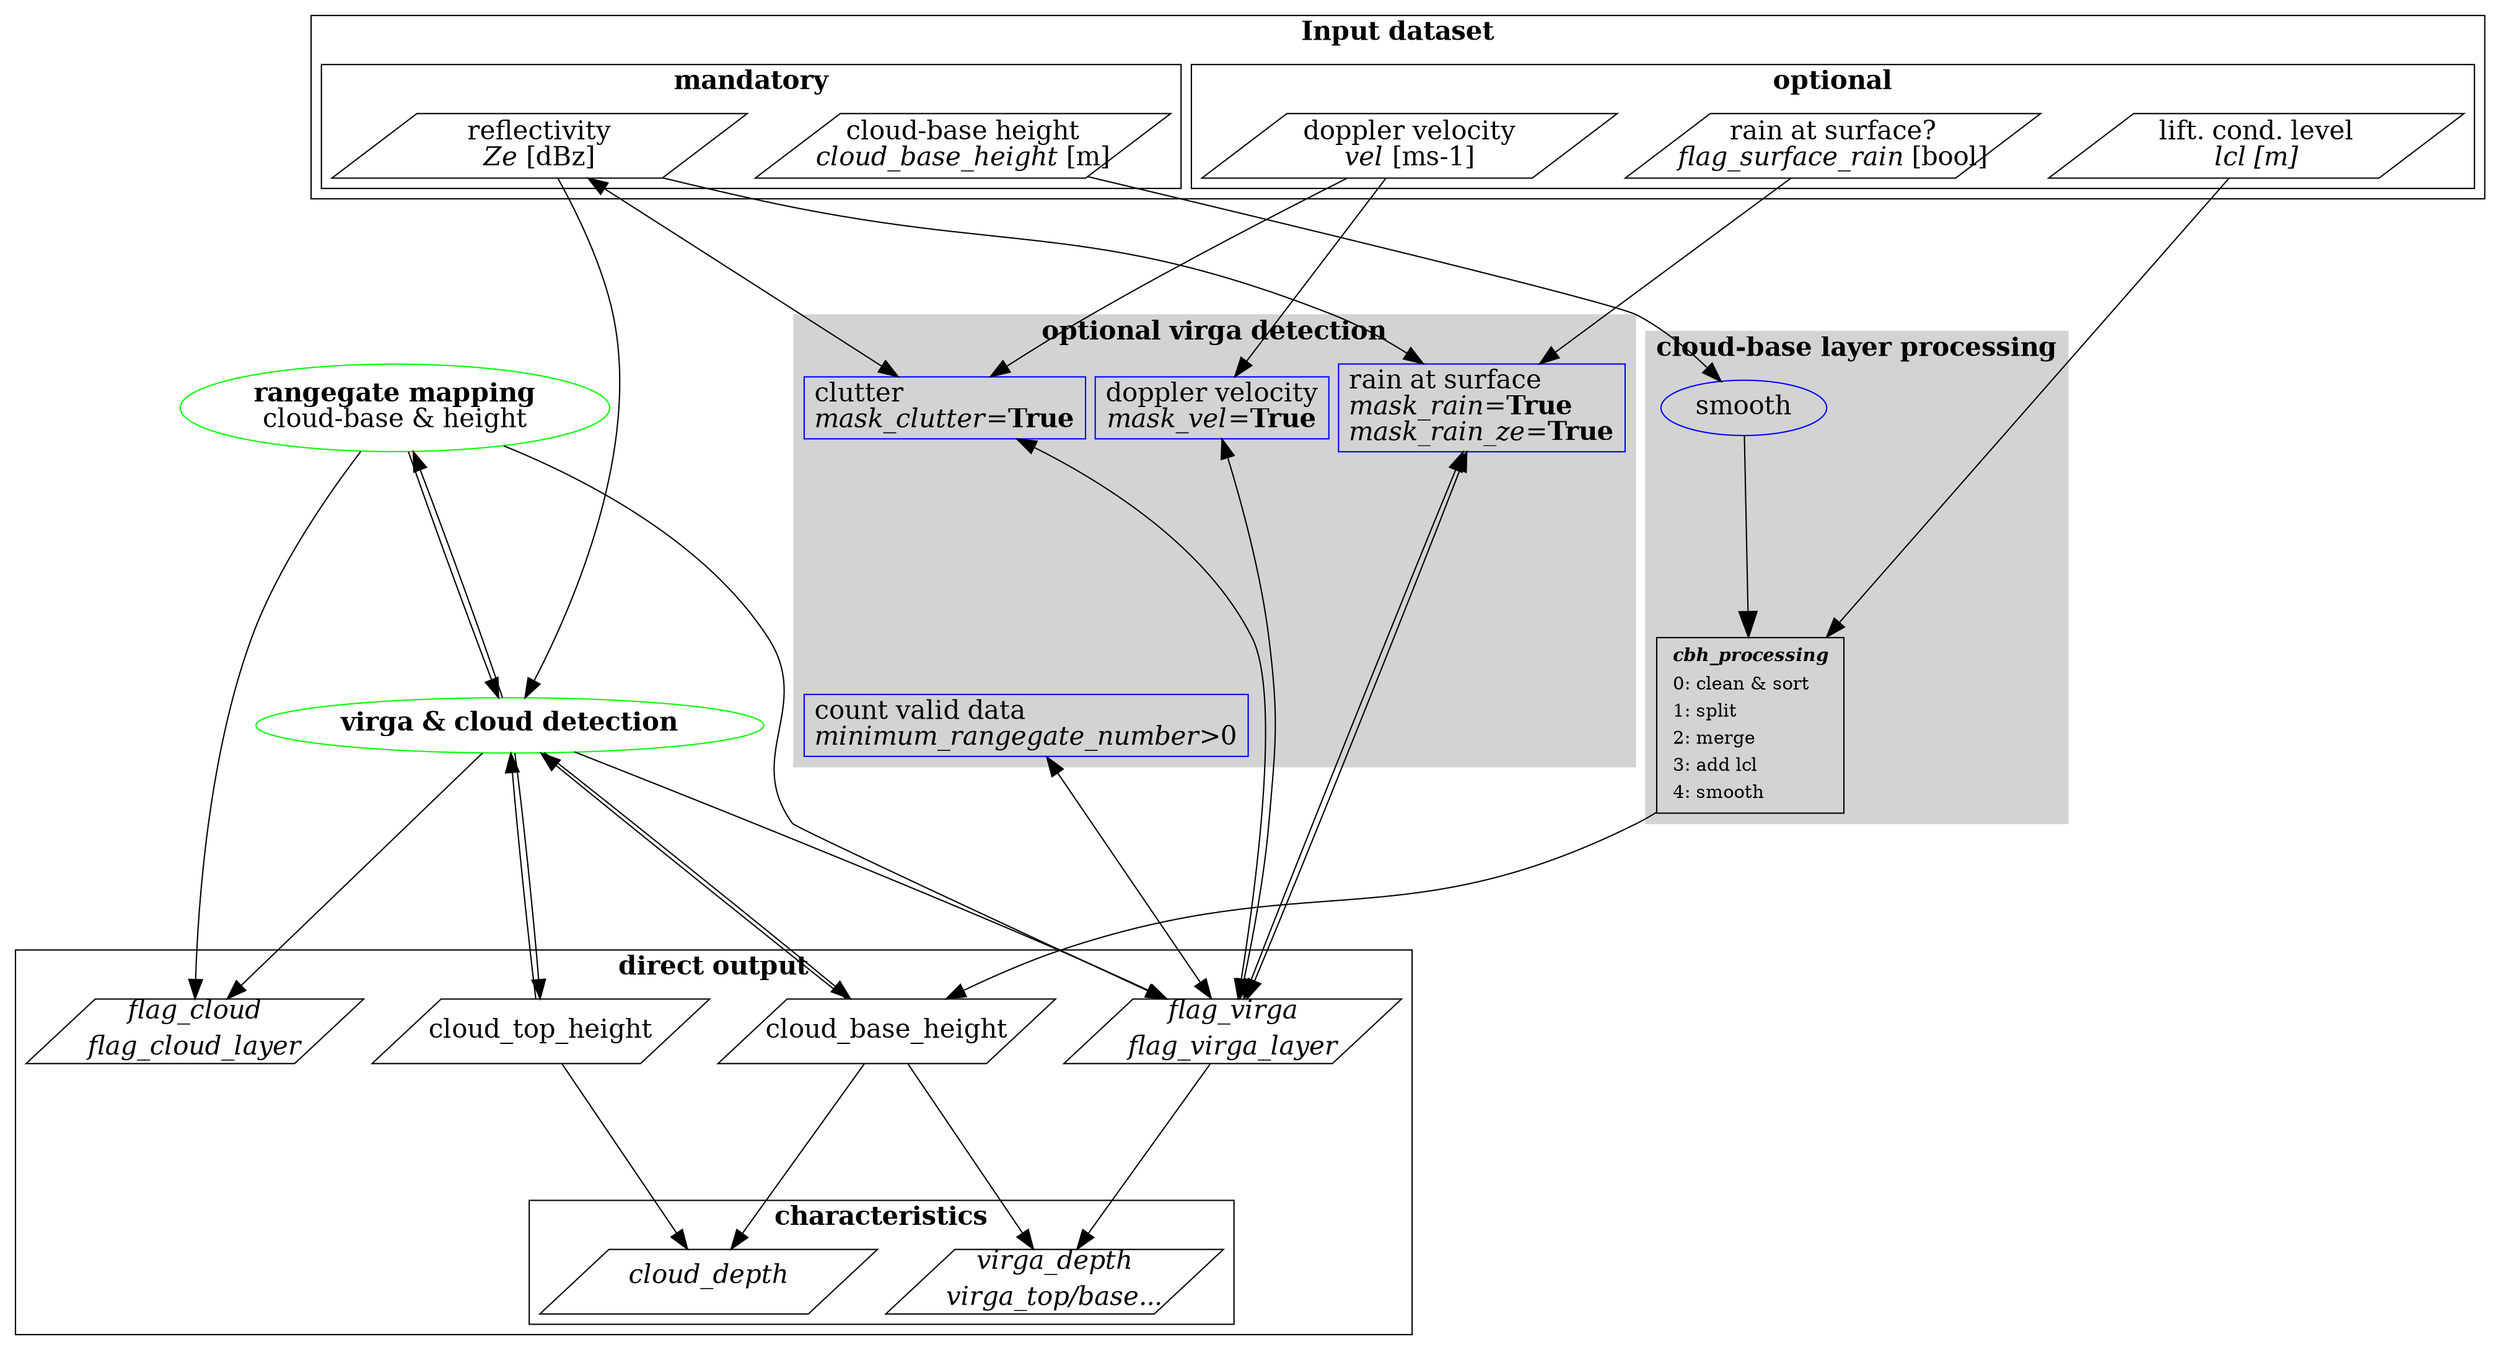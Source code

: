 digraph virgasniffer {
    graph [
        fontsize=20;
        nodesep="0.1";
        ranksep="2";
        rankdir="TD";
        overlap="false";
        splines="true";
    ];
    edge [ arrowsize= 1.5];
    { "cbhprocess-detail" [
        shape="box";
        label=<<TABLE BORDER='0'>
                <TR align='left'><TD><i><b>cbh_processing</b></i></TD></TR>
                <TR><TD align='left'>0: clean &amp; sort</TD></TR>
                <TR><TD align='left'>1: split</TD></TR>
                <TR><TD align='left'>2: merge</TD></TR>
                <TR><TD align='left'>3: add lcl</TD></TR>
                <TR><TD align='left'>4: smooth</TD></TR>
              </TABLE>>
        ];
    };
    {node [shape=ellipse fontsize=20];
        "layer-rg-map" [label=<<b>rangegate mapping</b><BR align="left"/>cloud-base &amp; height> color="green"];
        "initial-detection" [label=<<b>virga &amp; cloud detection</b>> color="green"];
    };
    {subgraph cluster_1 {
        style="filled";
        color="lightgrey";
        node [color="blue" fontsize=20];
        edge [color="black" arrowsize=2];
        label=<<font><b>cloud-base layer processing</b></font>>;
        "smooth" -> "cbhprocess-detail";
    };};
    {subgraph cluster_0 {
        label=<<font><b>Input dataset</b></font>>;
        subgraph cluster_01 {
            node [shape="parallelogram" fontsize=20 fixedsize=true width=4.3 height=0.7];
            label=<<font><b>mandatory</b></font>>;
            "ze" [label=<<font>reflectivity<BR align="left"/><i>Ze</i> [dBz]</font>>];
            "CBH0" [label=<<font>cloud-base height<BR/><i>cloud_base_height</i> [m]</font>>];
        };
        subgraph cluster_02 {
            node [shape="parallelogram" fixedsize=true width=4.3 height=0.7 fontsize=20];
            label=<<font><b>optional</b></font>>;
            "vel" [label=<<font>doppler velocity<BR align="left"/><i>vel</i> [ms-1]</font>>];
            "lcl" [label=<<font>lift. cond. level<BR align="left"/><i>lcl [m]</i></font>>];
            "flag_surface_rain" [label=<<font>rain at surface?<BR/><i>flag_surface_rain</i> [bool]</font>>];
        };
    };};
    {subgraph cluster_2 {
        style="filled";
        color="lightgrey";
        nodesep=0.03;
        node [color="blue" shape="box" fontsize=20];
        edge [color="black"];
        label=<<font><b>optional virga detection</b></font>>;
        "mvel" [label=<<font>doppler velocity<BR align="left"/><i>mask_vel</i>=<b>True</b></font>>];
        "mclut" [label=<<font>clutter<BR align="left"/><i>mask_clutter</i>=<b>True</b></font>>];
        "mrg" [label=<<font>count valid data<BR align="left"/><i>minimum_rangegate_number</i>&gt;0</font>>]
        "mrain" [label=<<font>rain at surface<BR align="left"/><i>mask_rain</i>=<b>True</b><BR align="left"/><i>mask_rain_ze</i>=<b>True</b></font>>];
         {"mclut" "mvel" "mrain"} -> "mrg"  [style="invis"]

    };};


    {subgraph cluster_9 {
        label=<<font><b>Output dataset</b></font>>;

            rank="same";
            node [shape="parallelogram" fixedsize="true" width="3.5" height="0.7" fontsize=20 ]
            label=<<font><b>direct output</b></font>>;
            "virgaflag" [label=<<TABLE BORDER='0'>
                                <TR align='left'><TD port="1"><i>flag_virga</i></TD></TR>
                                <TR align='left'><TD port="2"><i>flag_virga_layer</i></TD></TR>
                                </TABLE>>
                        ];
            "cloudflag" [label=<<TABLE BORDER='0'>
                                <TR align='left'><TD port="1"><i>flag_cloud</i></TD></TR>
                                <TR align='left'><TD port="2"><i>flag_cloud_layer</i></TD></TR>
                                </TABLE>>
                        ];
            "CTH" [label="cloud_top_height"];
            "CBH" [label="cloud_base_height"];

        subgraph cluster_91 {
            rank="same";
            node [shape="parallelogram" fixedsize="true" width="3.5" height="0.7" fontsize=20 ]
            label=<<font><b>characteristics</b></font>>;
            "virgadepth" [label=<<TABLE BORDER='0'>
                                <TR align='left'><TD port="1"><i>virga_depth</i></TD></TR>
                                <TR align='left'><TD port="2"><i>virga_top/base...</i></TD></TR>
                                </TABLE>>
                        ];
            "clouddepth" [label=<<TABLE BORDER='0'>
                                <TR align='left'><TD port="1"><i>cloud_depth</i></TD></TR>
                                <TR align='left'><TD></TD></TR>
                                </TABLE>>
                        ];
        };
    };};
    "CBH0" -> "smooth";
    "ze" -> "initial-detection";
    "vel" -> "mvel";
    "vel" -> "mclut";
    "ze" -> "mclut" [dir="both" weight=1];
    "ze" -> "mrain";
    "flag_surface_rain" -> "mrain";
    "mvel" -> "virgaflag" [dir="both" weight=1];
    "mclut" -> "virgaflag" [dir="both" weight=1];
    "mrg" -> "virgaflag" [dir="both" weight=1];
    "mrain" -> "virgaflag" [dir="both" weight=1];
    "mrain" -> "virgaflag" [dir="both"];
    "lcl" -> "cbhprocess-detail";
    "cbhprocess-detail" -> "CBH"
    {"CBH" "CTH"} -> "initial-detection";
    "initial-detection" -> {"CTH" "CBH"};
    "initial-detection" -> {"virgaflag" "cloudflag"};
    "initial-detection" -> "layer-rg-map";
    "layer-rg-map" -> "initial-detection";
    "layer-rg-map" -> {"virgaflag":2 "cloudflag":2};
    {"CBH" "virgaflag":2} -> "virgadepth";
    {"CBH" "CTH" } -> "clouddepth";

}